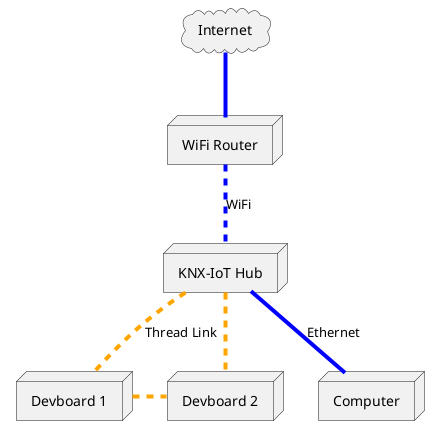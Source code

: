 @startuml

cloud "Internet" as inet

node "WiFi Router" as inet_r

node "KNX-IoT Hub" as br

node "Devboard 1" as router
node "Devboard 2" as router2

node "Computer" as computer

inet -[#blue,thickness=4]- inet_r
inet_r -[#blue,dashed,thickness=4]- br : WiFi
br -[#blue,thickness=4]- computer: Ethernet
br -[#orange,dashed,thickness=4]- router : Thread Link
router -[#orange,dashed,thickness=4] router2
br -[#orange,dashed,thickness=4]- router2

@enduml